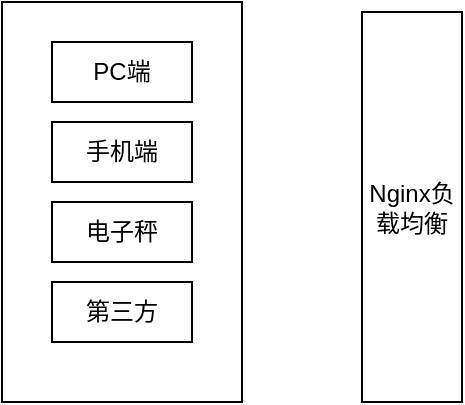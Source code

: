 <mxfile version="18.2.0" type="github">
  <diagram id="vszCD1J5VTGv5mpLLiHU" name="Page-1">
    <mxGraphModel dx="782" dy="428" grid="1" gridSize="10" guides="1" tooltips="1" connect="1" arrows="1" fold="1" page="1" pageScale="1" pageWidth="827" pageHeight="1169" math="0" shadow="0">
      <root>
        <mxCell id="0" />
        <mxCell id="1" parent="0" />
        <mxCell id="owut5gFH1ZOMrYDUWBN5-8" value="" style="rounded=0;whiteSpace=wrap;html=1;" parent="1" vertex="1">
          <mxGeometry x="60" y="90" width="120" height="200" as="geometry" />
        </mxCell>
        <mxCell id="owut5gFH1ZOMrYDUWBN5-1" value="手机端" style="rounded=0;whiteSpace=wrap;html=1;" parent="1" vertex="1">
          <mxGeometry x="85" y="150" width="70" height="30" as="geometry" />
        </mxCell>
        <mxCell id="owut5gFH1ZOMrYDUWBN5-3" value="PC端" style="rounded=0;whiteSpace=wrap;html=1;" parent="1" vertex="1">
          <mxGeometry x="85" y="110" width="70" height="30" as="geometry" />
        </mxCell>
        <mxCell id="owut5gFH1ZOMrYDUWBN5-5" value="电子秤" style="rounded=0;whiteSpace=wrap;html=1;" parent="1" vertex="1">
          <mxGeometry x="85" y="190" width="70" height="30" as="geometry" />
        </mxCell>
        <mxCell id="owut5gFH1ZOMrYDUWBN5-7" value="第三方" style="rounded=0;whiteSpace=wrap;html=1;" parent="1" vertex="1">
          <mxGeometry x="85" y="230" width="70" height="30" as="geometry" />
        </mxCell>
        <mxCell id="VbcEAXWBeEiYhWNy1sMn-1" value="Nginx负载均衡" style="rounded=0;whiteSpace=wrap;html=1;" vertex="1" parent="1">
          <mxGeometry x="240" y="95" width="50" height="195" as="geometry" />
        </mxCell>
      </root>
    </mxGraphModel>
  </diagram>
</mxfile>
